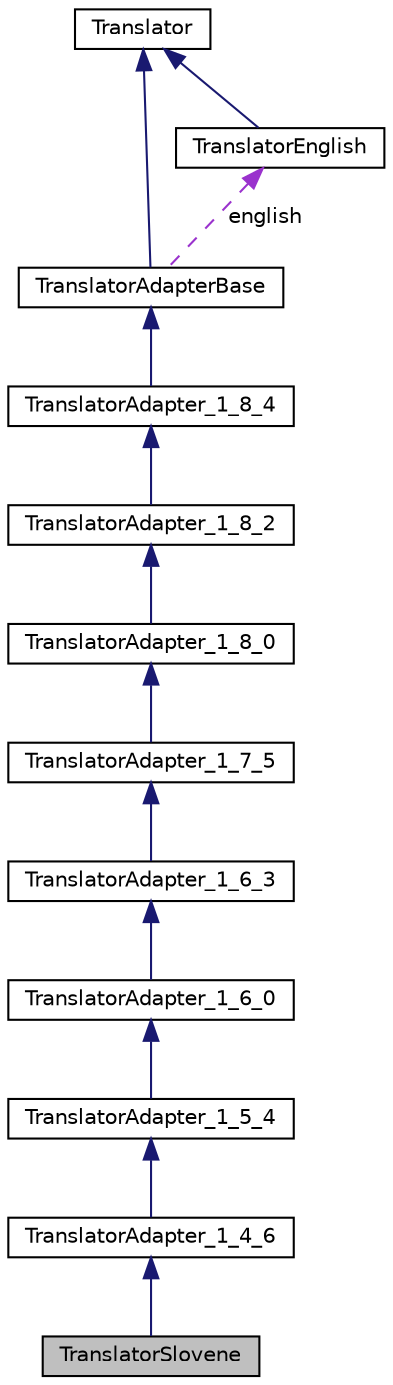 digraph "TranslatorSlovene"
{
 // INTERACTIVE_SVG=YES
  edge [fontname="Helvetica",fontsize="10",labelfontname="Helvetica",labelfontsize="10"];
  node [fontname="Helvetica",fontsize="10",shape=record];
  Node11 [label="TranslatorSlovene",height=0.2,width=0.4,color="black", fillcolor="grey75", style="filled", fontcolor="black"];
  Node12 -> Node11 [dir="back",color="midnightblue",fontsize="10",style="solid",fontname="Helvetica"];
  Node12 [label="TranslatorAdapter_1_4_6",height=0.2,width=0.4,color="black", fillcolor="white", style="filled",URL="$d4/d2b/class_translator_adapter__1__4__6.html",tooltip="Adapter class for languages that only contain translations up to version 1.4.6. "];
  Node13 -> Node12 [dir="back",color="midnightblue",fontsize="10",style="solid",fontname="Helvetica"];
  Node13 [label="TranslatorAdapter_1_5_4",height=0.2,width=0.4,color="black", fillcolor="white", style="filled",URL="$df/dc7/class_translator_adapter__1__5__4.html",tooltip="Adapter class for languages that only contain translations up to version 1.5.4. "];
  Node14 -> Node13 [dir="back",color="midnightblue",fontsize="10",style="solid",fontname="Helvetica"];
  Node14 [label="TranslatorAdapter_1_6_0",height=0.2,width=0.4,color="black", fillcolor="white", style="filled",URL="$d3/da1/class_translator_adapter__1__6__0.html",tooltip="Adapter class for languages that only contain translations up to version 1.6.0. "];
  Node15 -> Node14 [dir="back",color="midnightblue",fontsize="10",style="solid",fontname="Helvetica"];
  Node15 [label="TranslatorAdapter_1_6_3",height=0.2,width=0.4,color="black", fillcolor="white", style="filled",URL="$d7/d29/class_translator_adapter__1__6__3.html",tooltip="Adapter class for languages that only contain translations up to version 1.6.3. "];
  Node16 -> Node15 [dir="back",color="midnightblue",fontsize="10",style="solid",fontname="Helvetica"];
  Node16 [label="TranslatorAdapter_1_7_5",height=0.2,width=0.4,color="black", fillcolor="white", style="filled",URL="$da/d24/class_translator_adapter__1__7__5.html",tooltip="Adapter class for languages that only contain translations up to version 1.7.5. "];
  Node17 -> Node16 [dir="back",color="midnightblue",fontsize="10",style="solid",fontname="Helvetica"];
  Node17 [label="TranslatorAdapter_1_8_0",height=0.2,width=0.4,color="black", fillcolor="white", style="filled",URL="$de/d49/class_translator_adapter__1__8__0.html",tooltip="Adapter class for languages that only contain translations up to version 1.8.0. "];
  Node18 -> Node17 [dir="back",color="midnightblue",fontsize="10",style="solid",fontname="Helvetica"];
  Node18 [label="TranslatorAdapter_1_8_2",height=0.2,width=0.4,color="black", fillcolor="white", style="filled",URL="$d2/d75/class_translator_adapter__1__8__2.html"];
  Node19 -> Node18 [dir="back",color="midnightblue",fontsize="10",style="solid",fontname="Helvetica"];
  Node19 [label="TranslatorAdapter_1_8_4",height=0.2,width=0.4,color="black", fillcolor="white", style="filled",URL="$de/d2f/class_translator_adapter__1__8__4.html"];
  Node20 -> Node19 [dir="back",color="midnightblue",fontsize="10",style="solid",fontname="Helvetica"];
  Node20 [label="TranslatorAdapterBase",height=0.2,width=0.4,color="black", fillcolor="white", style="filled",URL="$db/d6c/class_translator_adapter_base.html",tooltip="Base of the translator adapter tree. "];
  Node21 -> Node20 [dir="back",color="midnightblue",fontsize="10",style="solid",fontname="Helvetica"];
  Node21 [label="Translator",height=0.2,width=0.4,color="black", fillcolor="white", style="filled",URL="$d8/dfb/class_translator.html",tooltip="Abstract base class for all translatable text fragments. "];
  Node22 -> Node20 [dir="back",color="darkorchid3",fontsize="10",style="dashed",label=" english" ,fontname="Helvetica"];
  Node22 [label="TranslatorEnglish",height=0.2,width=0.4,color="black", fillcolor="white", style="filled",URL="$d6/d78/class_translator_english.html"];
  Node21 -> Node22 [dir="back",color="midnightblue",fontsize="10",style="solid",fontname="Helvetica"];
}
